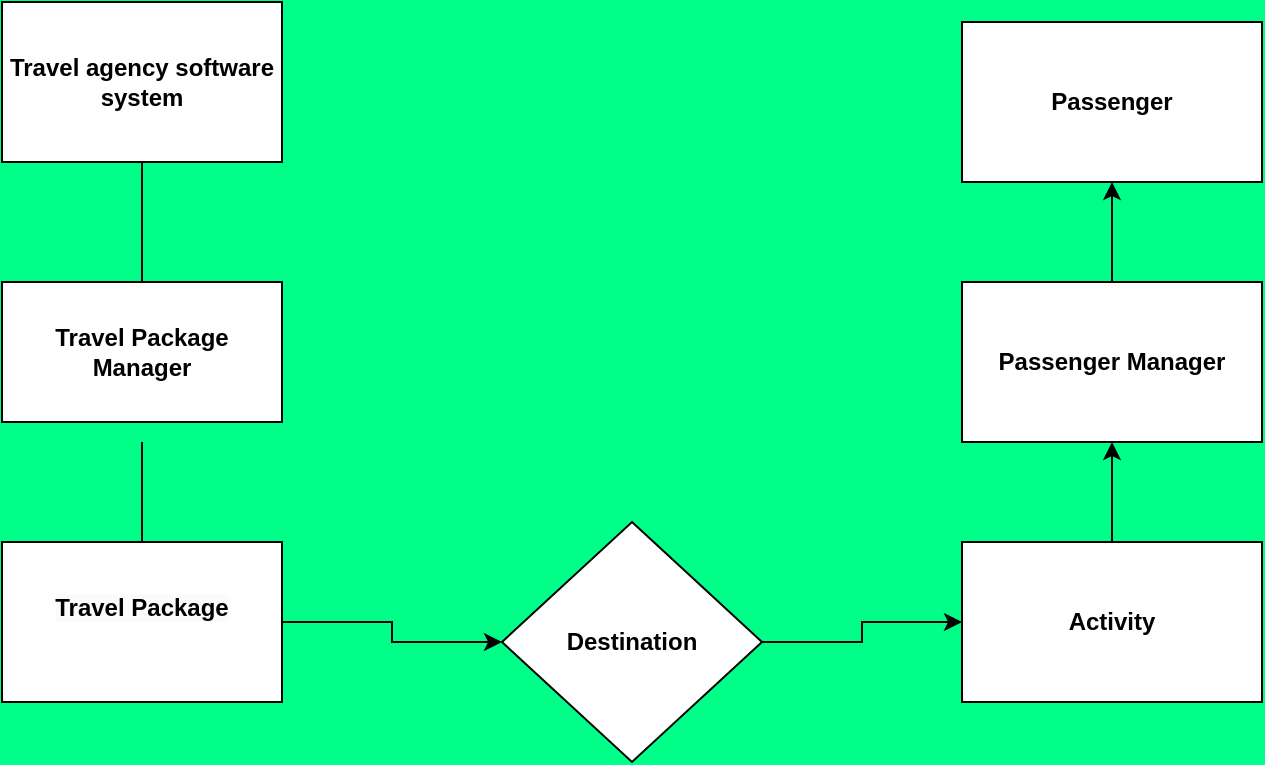 <mxfile version="22.1.16" type="google">
  <diagram name="Page-1" id="PbzOP5GJNvQ7SsrTYfhz">
    <mxGraphModel grid="1" page="1" gridSize="10" guides="1" tooltips="1" connect="1" arrows="1" fold="1" pageScale="1" pageWidth="850" pageHeight="1100" background="#00ff88" math="0" shadow="0">
      <root>
        <mxCell id="0" />
        <mxCell id="1" parent="0" />
        <mxCell id="wTLqgzI17LQNo6wX9WLf-5" value="" style="edgeStyle=orthogonalEdgeStyle;rounded=0;orthogonalLoop=1;jettySize=auto;html=1;" edge="1" parent="1">
          <mxGeometry relative="1" as="geometry">
            <mxPoint x="110" y="130" as="sourcePoint" />
            <mxPoint x="110" y="210" as="targetPoint" />
          </mxGeometry>
        </mxCell>
        <mxCell id="wTLqgzI17LQNo6wX9WLf-9" value="" style="edgeStyle=orthogonalEdgeStyle;rounded=0;orthogonalLoop=1;jettySize=auto;html=1;" edge="1" parent="1">
          <mxGeometry relative="1" as="geometry">
            <mxPoint x="110" y="270" as="sourcePoint" />
            <mxPoint x="110" y="340" as="targetPoint" />
          </mxGeometry>
        </mxCell>
        <mxCell id="wTLqgzI17LQNo6wX9WLf-7" value="&lt;b&gt;Travel agency software system&lt;/b&gt;" style="rounded=0;whiteSpace=wrap;html=1;align=center;" vertex="1" parent="1">
          <mxGeometry x="40" y="50" width="140" height="80" as="geometry" />
        </mxCell>
        <mxCell id="wTLqgzI17LQNo6wX9WLf-10" value="&lt;b style=&quot;border-color: var(--border-color);&quot;&gt;Travel Package Manager&lt;/b&gt;" style="rounded=0;whiteSpace=wrap;html=1;" vertex="1" parent="1">
          <mxGeometry x="40" y="190" width="140" height="70" as="geometry" />
        </mxCell>
        <mxCell id="wTLqgzI17LQNo6wX9WLf-13" value="" style="edgeStyle=orthogonalEdgeStyle;rounded=0;orthogonalLoop=1;jettySize=auto;html=1;" edge="1" parent="1" source="wTLqgzI17LQNo6wX9WLf-11" target="wTLqgzI17LQNo6wX9WLf-12">
          <mxGeometry relative="1" as="geometry" />
        </mxCell>
        <mxCell id="wTLqgzI17LQNo6wX9WLf-11" value="&#xa;&lt;b style=&quot;border-color: var(--border-color); color: rgb(0, 0, 0); font-family: Helvetica; font-size: 12px; font-style: normal; font-variant-ligatures: normal; font-variant-caps: normal; letter-spacing: normal; orphans: 2; text-align: center; text-indent: 0px; text-transform: none; widows: 2; word-spacing: 0px; -webkit-text-stroke-width: 0px; background-color: rgb(251, 251, 251); text-decoration-thickness: initial; text-decoration-style: initial; text-decoration-color: initial;&quot;&gt;Travel Package&lt;/b&gt;&#xa;&#xa;" style="rounded=0;whiteSpace=wrap;html=1;" vertex="1" parent="1">
          <mxGeometry x="40" y="320" width="140" height="80" as="geometry" />
        </mxCell>
        <mxCell id="wTLqgzI17LQNo6wX9WLf-15" value="" style="edgeStyle=orthogonalEdgeStyle;rounded=0;orthogonalLoop=1;jettySize=auto;html=1;" edge="1" parent="1" source="wTLqgzI17LQNo6wX9WLf-12" target="wTLqgzI17LQNo6wX9WLf-14">
          <mxGeometry relative="1" as="geometry" />
        </mxCell>
        <mxCell id="wTLqgzI17LQNo6wX9WLf-12" value="&lt;b&gt;Destination&lt;/b&gt;" style="rhombus;whiteSpace=wrap;html=1;rounded=0;" vertex="1" parent="1">
          <mxGeometry x="290" y="310" width="130" height="120" as="geometry" />
        </mxCell>
        <mxCell id="wTLqgzI17LQNo6wX9WLf-17" value="" style="edgeStyle=orthogonalEdgeStyle;rounded=0;orthogonalLoop=1;jettySize=auto;html=1;" edge="1" parent="1" source="wTLqgzI17LQNo6wX9WLf-14" target="wTLqgzI17LQNo6wX9WLf-16">
          <mxGeometry relative="1" as="geometry" />
        </mxCell>
        <mxCell id="wTLqgzI17LQNo6wX9WLf-14" value="&lt;b&gt;Activity&lt;/b&gt;" style="whiteSpace=wrap;html=1;rounded=0;" vertex="1" parent="1">
          <mxGeometry x="520" y="320" width="150" height="80" as="geometry" />
        </mxCell>
        <mxCell id="wTLqgzI17LQNo6wX9WLf-19" value="" style="edgeStyle=orthogonalEdgeStyle;rounded=0;orthogonalLoop=1;jettySize=auto;html=1;" edge="1" parent="1" source="wTLqgzI17LQNo6wX9WLf-16" target="wTLqgzI17LQNo6wX9WLf-18">
          <mxGeometry relative="1" as="geometry" />
        </mxCell>
        <mxCell id="wTLqgzI17LQNo6wX9WLf-16" value="&lt;b&gt;Passenger Manager&lt;/b&gt;" style="whiteSpace=wrap;html=1;rounded=0;" vertex="1" parent="1">
          <mxGeometry x="520" y="190" width="150" height="80" as="geometry" />
        </mxCell>
        <mxCell id="wTLqgzI17LQNo6wX9WLf-18" value="&lt;b&gt;Passenger&lt;/b&gt;" style="whiteSpace=wrap;html=1;rounded=0;" vertex="1" parent="1">
          <mxGeometry x="520" y="60" width="150" height="80" as="geometry" />
        </mxCell>
      </root>
    </mxGraphModel>
  </diagram>
</mxfile>
